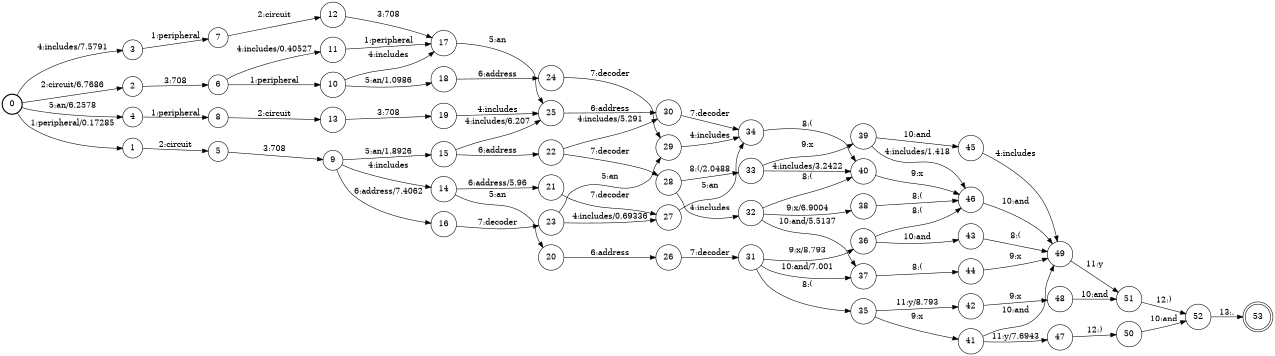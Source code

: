 digraph FST {
rankdir = LR;
size = "8.5,11";
label = "";
center = 1;
orientation = Portrait;
ranksep = "0.4";
nodesep = "0.25";
0 [label = "0", shape = circle, style = bold, fontsize = 14]
	0 -> 1 [label = "1:peripheral/0.17285", fontsize = 14];
	0 -> 2 [label = "2:circuit/6.7686", fontsize = 14];
	0 -> 3 [label = "4:includes/7.5791", fontsize = 14];
	0 -> 4 [label = "5:an/6.2578", fontsize = 14];
1 [label = "1", shape = circle, style = solid, fontsize = 14]
	1 -> 5 [label = "2:circuit", fontsize = 14];
2 [label = "2", shape = circle, style = solid, fontsize = 14]
	2 -> 6 [label = "3:708", fontsize = 14];
3 [label = "3", shape = circle, style = solid, fontsize = 14]
	3 -> 7 [label = "1:peripheral", fontsize = 14];
4 [label = "4", shape = circle, style = solid, fontsize = 14]
	4 -> 8 [label = "1:peripheral", fontsize = 14];
5 [label = "5", shape = circle, style = solid, fontsize = 14]
	5 -> 9 [label = "3:708", fontsize = 14];
6 [label = "6", shape = circle, style = solid, fontsize = 14]
	6 -> 10 [label = "1:peripheral", fontsize = 14];
	6 -> 11 [label = "4:includes/0.40527", fontsize = 14];
7 [label = "7", shape = circle, style = solid, fontsize = 14]
	7 -> 12 [label = "2:circuit", fontsize = 14];
8 [label = "8", shape = circle, style = solid, fontsize = 14]
	8 -> 13 [label = "2:circuit", fontsize = 14];
9 [label = "9", shape = circle, style = solid, fontsize = 14]
	9 -> 14 [label = "4:includes", fontsize = 14];
	9 -> 15 [label = "5:an/1.8926", fontsize = 14];
	9 -> 16 [label = "6:address/7.4062", fontsize = 14];
10 [label = "10", shape = circle, style = solid, fontsize = 14]
	10 -> 17 [label = "4:includes", fontsize = 14];
	10 -> 18 [label = "5:an/1.0986", fontsize = 14];
11 [label = "11", shape = circle, style = solid, fontsize = 14]
	11 -> 17 [label = "1:peripheral", fontsize = 14];
12 [label = "12", shape = circle, style = solid, fontsize = 14]
	12 -> 17 [label = "3:708", fontsize = 14];
13 [label = "13", shape = circle, style = solid, fontsize = 14]
	13 -> 19 [label = "3:708", fontsize = 14];
14 [label = "14", shape = circle, style = solid, fontsize = 14]
	14 -> 20 [label = "5:an", fontsize = 14];
	14 -> 21 [label = "6:address/5.96", fontsize = 14];
15 [label = "15", shape = circle, style = solid, fontsize = 14]
	15 -> 25 [label = "4:includes/6.207", fontsize = 14];
	15 -> 22 [label = "6:address", fontsize = 14];
16 [label = "16", shape = circle, style = solid, fontsize = 14]
	16 -> 23 [label = "7:decoder", fontsize = 14];
17 [label = "17", shape = circle, style = solid, fontsize = 14]
	17 -> 25 [label = "5:an", fontsize = 14];
18 [label = "18", shape = circle, style = solid, fontsize = 14]
	18 -> 24 [label = "6:address", fontsize = 14];
19 [label = "19", shape = circle, style = solid, fontsize = 14]
	19 -> 25 [label = "4:includes", fontsize = 14];
20 [label = "20", shape = circle, style = solid, fontsize = 14]
	20 -> 26 [label = "6:address", fontsize = 14];
21 [label = "21", shape = circle, style = solid, fontsize = 14]
	21 -> 27 [label = "7:decoder", fontsize = 14];
22 [label = "22", shape = circle, style = solid, fontsize = 14]
	22 -> 30 [label = "4:includes/5.291", fontsize = 14];
	22 -> 28 [label = "7:decoder", fontsize = 14];
23 [label = "23", shape = circle, style = solid, fontsize = 14]
	23 -> 27 [label = "4:includes/0.69336", fontsize = 14];
	23 -> 29 [label = "5:an", fontsize = 14];
24 [label = "24", shape = circle, style = solid, fontsize = 14]
	24 -> 29 [label = "7:decoder", fontsize = 14];
25 [label = "25", shape = circle, style = solid, fontsize = 14]
	25 -> 30 [label = "6:address", fontsize = 14];
26 [label = "26", shape = circle, style = solid, fontsize = 14]
	26 -> 31 [label = "7:decoder", fontsize = 14];
27 [label = "27", shape = circle, style = solid, fontsize = 14]
	27 -> 34 [label = "5:an", fontsize = 14];
28 [label = "28", shape = circle, style = solid, fontsize = 14]
	28 -> 32 [label = "4:includes", fontsize = 14];
	28 -> 33 [label = "8:(/2.0488", fontsize = 14];
29 [label = "29", shape = circle, style = solid, fontsize = 14]
	29 -> 34 [label = "4:includes", fontsize = 14];
30 [label = "30", shape = circle, style = solid, fontsize = 14]
	30 -> 34 [label = "7:decoder", fontsize = 14];
31 [label = "31", shape = circle, style = solid, fontsize = 14]
	31 -> 35 [label = "8:(", fontsize = 14];
	31 -> 36 [label = "9:x/8.793", fontsize = 14];
	31 -> 37 [label = "10:and/7.001", fontsize = 14];
32 [label = "32", shape = circle, style = solid, fontsize = 14]
	32 -> 40 [label = "8:(", fontsize = 14];
	32 -> 38 [label = "9:x/6.9004", fontsize = 14];
	32 -> 37 [label = "10:and/5.5137", fontsize = 14];
33 [label = "33", shape = circle, style = solid, fontsize = 14]
	33 -> 40 [label = "4:includes/3.2422", fontsize = 14];
	33 -> 39 [label = "9:x", fontsize = 14];
34 [label = "34", shape = circle, style = solid, fontsize = 14]
	34 -> 40 [label = "8:(", fontsize = 14];
35 [label = "35", shape = circle, style = solid, fontsize = 14]
	35 -> 41 [label = "9:x", fontsize = 14];
	35 -> 42 [label = "11:y/8.793", fontsize = 14];
36 [label = "36", shape = circle, style = solid, fontsize = 14]
	36 -> 46 [label = "8:(", fontsize = 14];
	36 -> 43 [label = "10:and", fontsize = 14];
37 [label = "37", shape = circle, style = solid, fontsize = 14]
	37 -> 44 [label = "8:(", fontsize = 14];
38 [label = "38", shape = circle, style = solid, fontsize = 14]
	38 -> 46 [label = "8:(", fontsize = 14];
39 [label = "39", shape = circle, style = solid, fontsize = 14]
	39 -> 46 [label = "4:includes/1.418", fontsize = 14];
	39 -> 45 [label = "10:and", fontsize = 14];
40 [label = "40", shape = circle, style = solid, fontsize = 14]
	40 -> 46 [label = "9:x", fontsize = 14];
41 [label = "41", shape = circle, style = solid, fontsize = 14]
	41 -> 49 [label = "10:and", fontsize = 14];
	41 -> 47 [label = "11:y/7.6943", fontsize = 14];
42 [label = "42", shape = circle, style = solid, fontsize = 14]
	42 -> 48 [label = "9:x", fontsize = 14];
43 [label = "43", shape = circle, style = solid, fontsize = 14]
	43 -> 49 [label = "8:(", fontsize = 14];
44 [label = "44", shape = circle, style = solid, fontsize = 14]
	44 -> 49 [label = "9:x", fontsize = 14];
45 [label = "45", shape = circle, style = solid, fontsize = 14]
	45 -> 49 [label = "4:includes", fontsize = 14];
46 [label = "46", shape = circle, style = solid, fontsize = 14]
	46 -> 49 [label = "10:and", fontsize = 14];
47 [label = "47", shape = circle, style = solid, fontsize = 14]
	47 -> 50 [label = "12:)", fontsize = 14];
48 [label = "48", shape = circle, style = solid, fontsize = 14]
	48 -> 51 [label = "10:and", fontsize = 14];
49 [label = "49", shape = circle, style = solid, fontsize = 14]
	49 -> 51 [label = "11:y", fontsize = 14];
50 [label = "50", shape = circle, style = solid, fontsize = 14]
	50 -> 52 [label = "10:and", fontsize = 14];
51 [label = "51", shape = circle, style = solid, fontsize = 14]
	51 -> 52 [label = "12:)", fontsize = 14];
52 [label = "52", shape = circle, style = solid, fontsize = 14]
	52 -> 53 [label = "13:.", fontsize = 14];
53 [label = "53", shape = doublecircle, style = solid, fontsize = 14]
}
